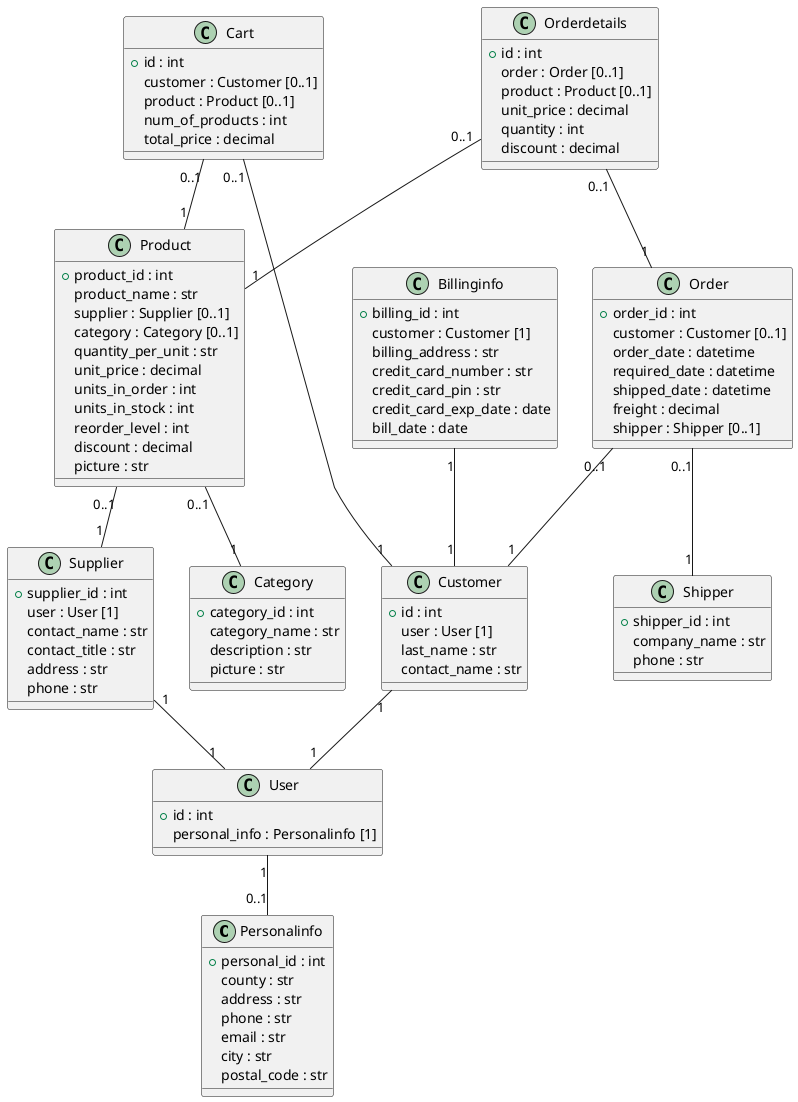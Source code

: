 @startuml
class Personalinfo {
    +personal_id : int
    county : str
    address : str
    phone : str
    email : str
    city : str
    postal_code : str
}

class User {
    +id : int
    personal_info : Personalinfo [1]
}

class Customer {
    +id : int
    user : User [1]
    last_name : str
    contact_name : str
}

class Supplier {
    +supplier_id : int
    user : User [1]
    contact_name : str
    contact_title : str
    address : str
    phone : str
}

class Category {
    +category_id : int
    category_name : str
    description : str
    picture : str
}

class Product {
    +product_id : int
    product_name : str
    supplier : Supplier [0..1]
    category : Category [0..1]
    quantity_per_unit : str
    unit_price : decimal
    units_in_order : int
    units_in_stock : int
    reorder_level : int
    discount : decimal
    picture : str
}

class Cart {
    +id : int
    customer : Customer [0..1]
    product : Product [0..1]
    num_of_products : int
    total_price : decimal
}

class Billinginfo {
    +billing_id : int
    customer : Customer [1]
    billing_address : str
    credit_card_number : str
    credit_card_pin : str
    credit_card_exp_date : date
    bill_date : date
}

class Shipper {
    +shipper_id : int
    company_name : str
    phone : str
}

class Order {
    +order_id : int
    customer : Customer [0..1]
    order_date : datetime
    required_date : datetime
    shipped_date : datetime
    freight : decimal
    shipper : Shipper [0..1]
}

class Orderdetails {
    +id : int
    order : Order [0..1]
    product : Product [0..1]
    unit_price : decimal
    quantity : int
    discount : decimal
}

' Relaciones
User "1" -- "0..1" Personalinfo
Customer "1" -- "1" User
Supplier "1" -- "1" User
Product "0..1" -- "1" Supplier
Product "0..1" -- "1" Category
Cart "0..1" -- "1" Customer
Cart "0..1" -- "1" Product
Billinginfo "1" -- "1" Customer
Order "0..1" -- "1" Customer
Order "0..1" -- "1" Shipper
Orderdetails "0..1" -- "1" Order
Orderdetails "0..1" -- "1" Product
@enduml